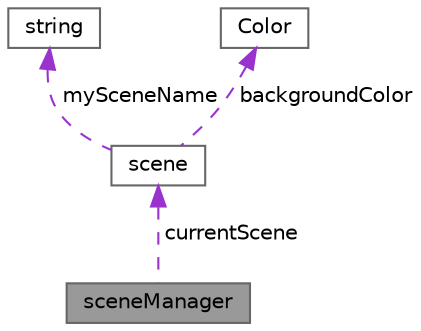 digraph "sceneManager"
{
 // INTERACTIVE_SVG=YES
 // LATEX_PDF_SIZE
  bgcolor="transparent";
  edge [fontname=Helvetica,fontsize=10,labelfontname=Helvetica,labelfontsize=10];
  node [fontname=Helvetica,fontsize=10,shape=box,height=0.2,width=0.4];
  Node1 [label="sceneManager",height=0.2,width=0.4,color="gray40", fillcolor="grey60", style="filled", fontcolor="black",tooltip=" "];
  Node2 -> Node1 [dir="back",color="darkorchid3",style="dashed",label=" currentScene" ];
  Node2 [label="scene",height=0.2,width=0.4,color="gray40", fillcolor="white", style="filled",URL="$classscene.html",tooltip=" "];
  Node3 -> Node2 [dir="back",color="darkorchid3",style="dashed",label=" mySceneName" ];
  Node3 [label="string",height=0.2,width=0.4,color="gray40", fillcolor="white", style="filled",tooltip=" "];
  Node4 -> Node2 [dir="back",color="darkorchid3",style="dashed",label=" backgroundColor" ];
  Node4 [label="Color",height=0.2,width=0.4,color="gray40", fillcolor="white", style="filled",URL="$struct_color.html",tooltip=" "];
}
